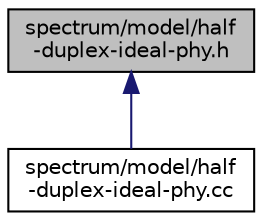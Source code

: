 digraph "spectrum/model/half-duplex-ideal-phy.h"
{
  edge [fontname="Helvetica",fontsize="10",labelfontname="Helvetica",labelfontsize="10"];
  node [fontname="Helvetica",fontsize="10",shape=record];
  Node1 [label="spectrum/model/half\l-duplex-ideal-phy.h",height=0.2,width=0.4,color="black", fillcolor="grey75", style="filled", fontcolor="black"];
  Node1 -> Node2 [dir="back",color="midnightblue",fontsize="10",style="solid"];
  Node2 [label="spectrum/model/half\l-duplex-ideal-phy.cc",height=0.2,width=0.4,color="black", fillcolor="white", style="filled",URL="$d8/d93/half-duplex-ideal-phy_8cc.html"];
}
